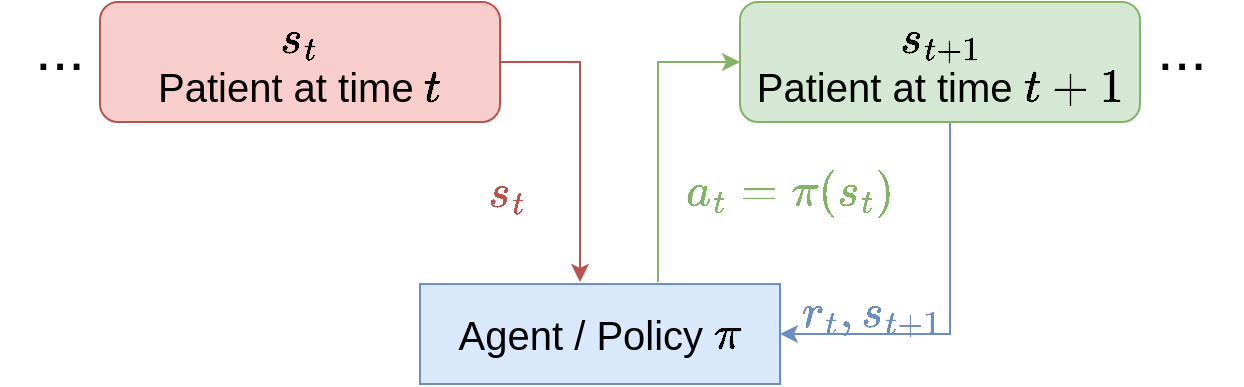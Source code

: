 <mxfile version="16.6.4" type="device"><diagram id="VAles-fX2JpbL_OmvZW9" name="Page-1"><mxGraphModel dx="578" dy="331" grid="1" gridSize="10" guides="1" tooltips="1" connect="1" arrows="1" fold="1" page="1" pageScale="1" pageWidth="827" pageHeight="1169" math="1" shadow="0"><root><mxCell id="0"/><mxCell id="1" parent="0"/><mxCell id="Axf5eBfZIebM2BSZmiqx-16" style="edgeStyle=orthogonalEdgeStyle;rounded=0;orthogonalLoop=1;jettySize=auto;html=1;exitX=1;exitY=0.5;exitDx=0;exitDy=0;fontSize=12;strokeColor=#b85450;fillColor=#f8cecc;" parent="1" source="Axf5eBfZIebM2BSZmiqx-1" edge="1"><mxGeometry relative="1" as="geometry"><Array as="points"><mxPoint x="320" y="170"/></Array><mxPoint x="320" y="280" as="targetPoint"/></mxGeometry></mxCell><mxCell id="Axf5eBfZIebM2BSZmiqx-1" value="&lt;b style=&quot;font-size: 20px&quot;&gt;\(s_t\)&lt;br&gt;&lt;/b&gt;&lt;font style=&quot;font-size: 20px&quot;&gt;Patient at time \(t\)&lt;/font&gt;" style="rounded=1;whiteSpace=wrap;html=1;fillColor=#f8cecc;strokeColor=#b85450;" parent="1" vertex="1"><mxGeometry x="80" y="140" width="200" height="60" as="geometry"/></mxCell><mxCell id="Axf5eBfZIebM2BSZmiqx-15" style="edgeStyle=orthogonalEdgeStyle;rounded=0;orthogonalLoop=1;jettySize=auto;html=1;exitX=0.75;exitY=1;exitDx=0;exitDy=0;entryX=1;entryY=0.5;entryDx=0;entryDy=0;fontSize=12;strokeColor=#6c8ebf;fillColor=#dae8fc;" parent="1" source="Axf5eBfZIebM2BSZmiqx-2" target="Axf5eBfZIebM2BSZmiqx-3" edge="1"><mxGeometry relative="1" as="geometry"><Array as="points"><mxPoint x="505" y="306"/></Array></mxGeometry></mxCell><mxCell id="Axf5eBfZIebM2BSZmiqx-2" value="&lt;b style=&quot;font-size: 20px&quot;&gt;\(s_{t+1}\)&lt;br&gt;&lt;/b&gt;&lt;font style=&quot;font-size: 20px&quot;&gt;Patient at time \(t+1\)&lt;/font&gt;" style="rounded=1;whiteSpace=wrap;html=1;fillColor=#d5e8d4;strokeColor=#82b366;" parent="1" vertex="1"><mxGeometry x="400" y="140" width="200" height="60" as="geometry"/></mxCell><mxCell id="Axf5eBfZIebM2BSZmiqx-13" style="edgeStyle=orthogonalEdgeStyle;rounded=0;orthogonalLoop=1;jettySize=auto;html=1;entryX=0;entryY=0.5;entryDx=0;entryDy=0;fontSize=12;fillColor=#d5e8d4;strokeColor=#82b366;" parent="1" target="Axf5eBfZIebM2BSZmiqx-2" edge="1"><mxGeometry relative="1" as="geometry"><Array as="points"><mxPoint x="359" y="280"/><mxPoint x="360" y="170"/></Array><mxPoint x="359" y="280" as="sourcePoint"/></mxGeometry></mxCell><mxCell id="Axf5eBfZIebM2BSZmiqx-3" value="&lt;font style=&quot;font-size: 20px&quot;&gt;Agent / Policy \(\pi\)&lt;/font&gt;" style="rounded=0;whiteSpace=wrap;html=1;fontSize=16;fillColor=#dae8fc;strokeColor=#6c8ebf;" parent="1" vertex="1"><mxGeometry x="240" y="281" width="180" height="50" as="geometry"/></mxCell><mxCell id="Axf5eBfZIebM2BSZmiqx-7" value="&lt;b&gt;&lt;font color=&quot;#b85450&quot; style=&quot;font-size: 20px&quot;&gt;\(s_t\)&lt;/font&gt;&lt;/b&gt;" style="text;html=1;strokeColor=none;fillColor=none;align=center;verticalAlign=middle;whiteSpace=wrap;rounded=0;fontSize=16;" parent="1" vertex="1"><mxGeometry x="254" y="220" width="60" height="30" as="geometry"/></mxCell><mxCell id="Axf5eBfZIebM2BSZmiqx-6" value="&lt;font color=&quot;#82b366&quot; style=&quot;font-size: 20px&quot;&gt;\(a_t = \pi(s_t)\)&lt;/font&gt;" style="text;html=1;strokeColor=none;fillColor=none;align=center;verticalAlign=middle;whiteSpace=wrap;rounded=0;fontSize=16;" parent="1" vertex="1"><mxGeometry x="390" y="220" width="70" height="30" as="geometry"/></mxCell><mxCell id="Axf5eBfZIebM2BSZmiqx-17" value="&lt;font color=&quot;#6c8ebf&quot; style=&quot;font-size: 20px&quot;&gt;\(r_t, s_{t+1}\)&lt;/font&gt;" style="text;html=1;strokeColor=none;fillColor=none;align=center;verticalAlign=middle;whiteSpace=wrap;rounded=0;fontSize=12;fontColor=#A50040;" parent="1" vertex="1"><mxGeometry x="436" y="280" width="60" height="30" as="geometry"/></mxCell><mxCell id="Axf5eBfZIebM2BSZmiqx-21" value="&lt;font color=&quot;#000000&quot; style=&quot;font-size: 30px&quot;&gt;...&lt;/font&gt;" style="text;html=1;strokeColor=none;fillColor=none;align=center;verticalAlign=middle;whiteSpace=wrap;rounded=0;fontSize=12;fontColor=#2B2BFF;" parent="1" vertex="1"><mxGeometry x="30" y="148" width="60" height="30" as="geometry"/></mxCell><mxCell id="Axf5eBfZIebM2BSZmiqx-22" value="&lt;font color=&quot;#000000&quot; style=&quot;font-size: 30px&quot;&gt;...&lt;/font&gt;" style="text;html=1;strokeColor=none;fillColor=none;align=center;verticalAlign=middle;whiteSpace=wrap;rounded=0;fontSize=12;fontColor=#2B2BFF;" parent="1" vertex="1"><mxGeometry x="591" y="148" width="60" height="30" as="geometry"/></mxCell></root></mxGraphModel></diagram></mxfile>